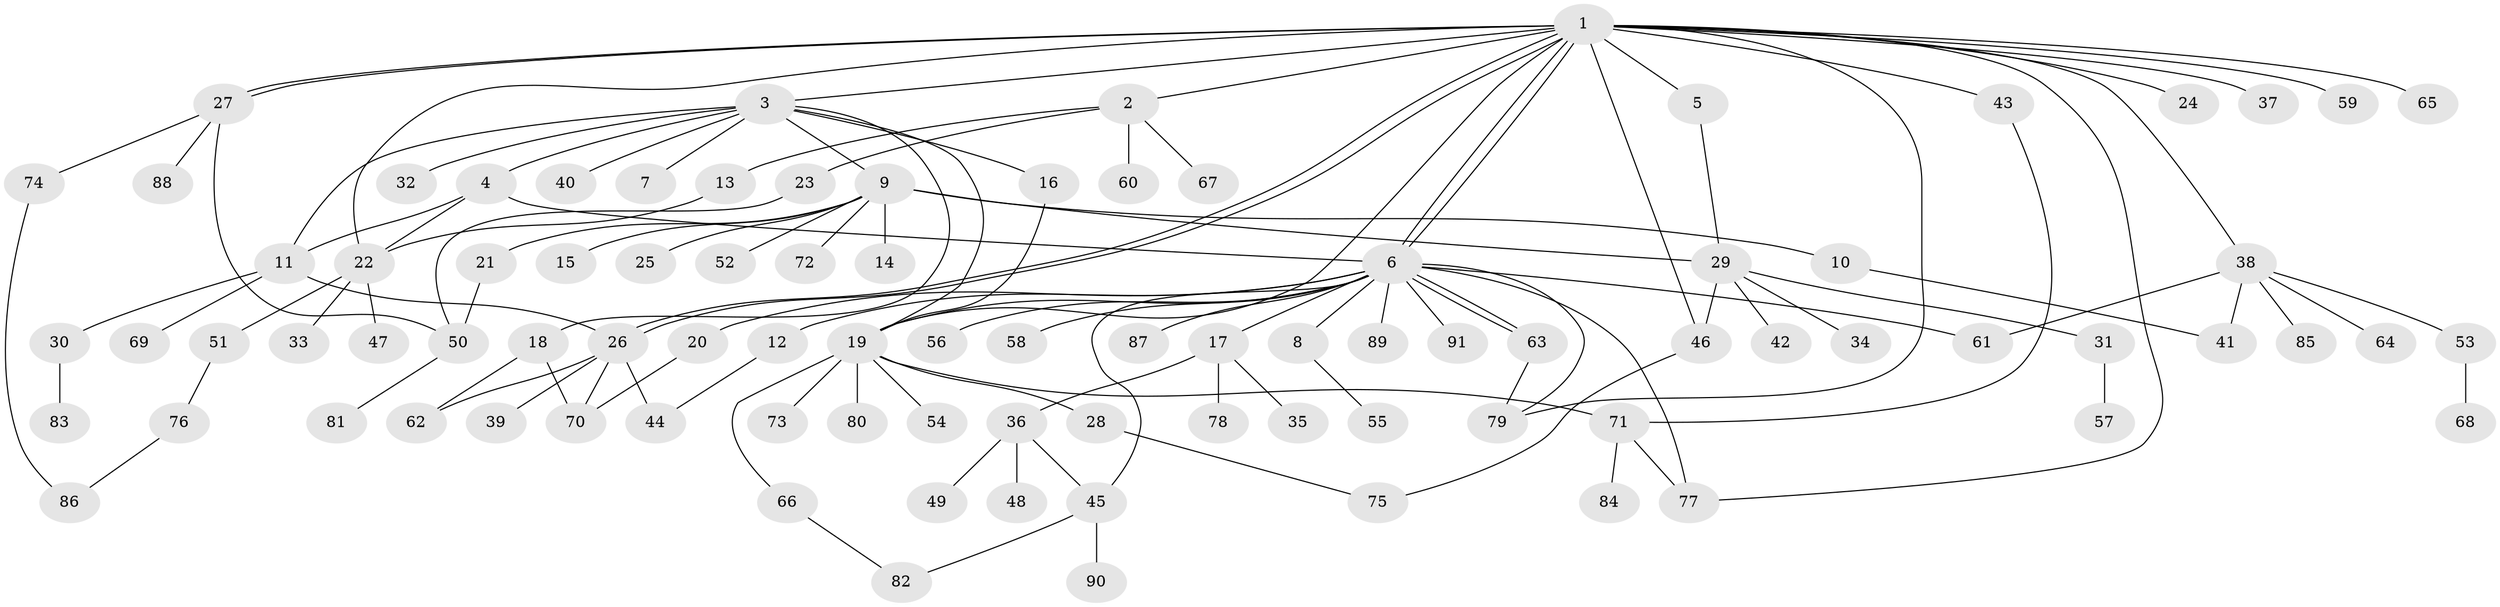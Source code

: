 // coarse degree distribution, {19: 0.029411764705882353, 5: 0.08823529411764706, 9: 0.029411764705882353, 4: 0.029411764705882353, 2: 0.22058823529411764, 8: 0.014705882352941176, 1: 0.5, 3: 0.058823529411764705, 7: 0.029411764705882353}
// Generated by graph-tools (version 1.1) at 2025/23/03/03/25 07:23:49]
// undirected, 91 vertices, 121 edges
graph export_dot {
graph [start="1"]
  node [color=gray90,style=filled];
  1;
  2;
  3;
  4;
  5;
  6;
  7;
  8;
  9;
  10;
  11;
  12;
  13;
  14;
  15;
  16;
  17;
  18;
  19;
  20;
  21;
  22;
  23;
  24;
  25;
  26;
  27;
  28;
  29;
  30;
  31;
  32;
  33;
  34;
  35;
  36;
  37;
  38;
  39;
  40;
  41;
  42;
  43;
  44;
  45;
  46;
  47;
  48;
  49;
  50;
  51;
  52;
  53;
  54;
  55;
  56;
  57;
  58;
  59;
  60;
  61;
  62;
  63;
  64;
  65;
  66;
  67;
  68;
  69;
  70;
  71;
  72;
  73;
  74;
  75;
  76;
  77;
  78;
  79;
  80;
  81;
  82;
  83;
  84;
  85;
  86;
  87;
  88;
  89;
  90;
  91;
  1 -- 2;
  1 -- 3;
  1 -- 5;
  1 -- 6;
  1 -- 6;
  1 -- 19;
  1 -- 22;
  1 -- 24;
  1 -- 26;
  1 -- 26;
  1 -- 27;
  1 -- 27;
  1 -- 37;
  1 -- 38;
  1 -- 43;
  1 -- 46;
  1 -- 59;
  1 -- 65;
  1 -- 77;
  1 -- 79;
  2 -- 13;
  2 -- 23;
  2 -- 60;
  2 -- 67;
  3 -- 4;
  3 -- 7;
  3 -- 9;
  3 -- 11;
  3 -- 16;
  3 -- 18;
  3 -- 19;
  3 -- 32;
  3 -- 40;
  4 -- 6;
  4 -- 11;
  4 -- 22;
  5 -- 29;
  6 -- 8;
  6 -- 12;
  6 -- 17;
  6 -- 19;
  6 -- 20;
  6 -- 45;
  6 -- 56;
  6 -- 58;
  6 -- 61;
  6 -- 63;
  6 -- 63;
  6 -- 77;
  6 -- 79;
  6 -- 87;
  6 -- 89;
  6 -- 91;
  8 -- 55;
  9 -- 10;
  9 -- 14;
  9 -- 15;
  9 -- 21;
  9 -- 25;
  9 -- 29;
  9 -- 52;
  9 -- 72;
  10 -- 41;
  11 -- 26;
  11 -- 30;
  11 -- 69;
  12 -- 44;
  13 -- 22;
  16 -- 19;
  17 -- 35;
  17 -- 36;
  17 -- 78;
  18 -- 62;
  18 -- 70;
  19 -- 28;
  19 -- 54;
  19 -- 66;
  19 -- 71;
  19 -- 73;
  19 -- 80;
  20 -- 70;
  21 -- 50;
  22 -- 33;
  22 -- 47;
  22 -- 51;
  23 -- 50;
  26 -- 39;
  26 -- 44;
  26 -- 62;
  26 -- 70;
  27 -- 50;
  27 -- 74;
  27 -- 88;
  28 -- 75;
  29 -- 31;
  29 -- 34;
  29 -- 42;
  29 -- 46;
  30 -- 83;
  31 -- 57;
  36 -- 45;
  36 -- 48;
  36 -- 49;
  38 -- 41;
  38 -- 53;
  38 -- 61;
  38 -- 64;
  38 -- 85;
  43 -- 71;
  45 -- 82;
  45 -- 90;
  46 -- 75;
  50 -- 81;
  51 -- 76;
  53 -- 68;
  63 -- 79;
  66 -- 82;
  71 -- 77;
  71 -- 84;
  74 -- 86;
  76 -- 86;
}
